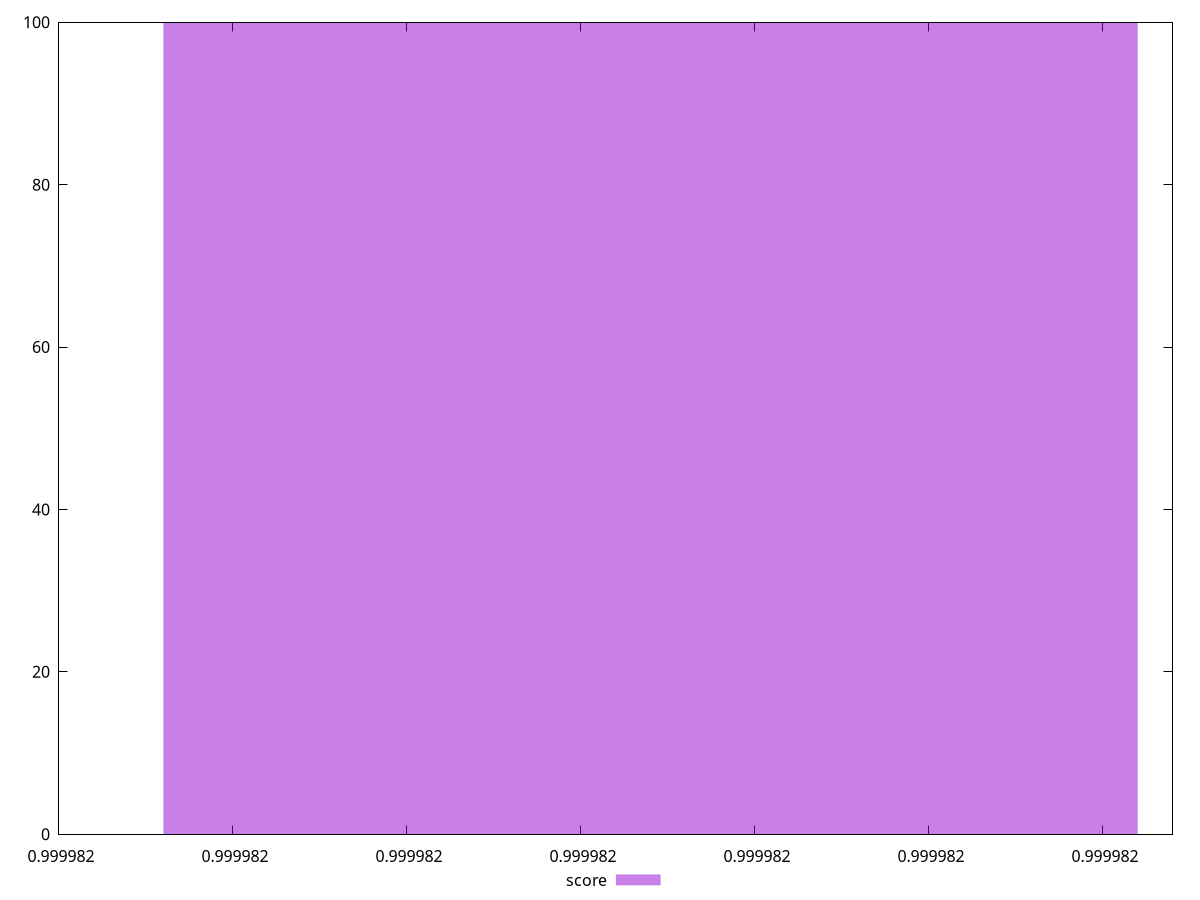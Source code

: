reset
set terminal svg size 640, 490 enhanced background rgb 'white'
set output "reprap/uses-long-cache-ttl/samples/pages+cached+noexternal+nofonts+nosvg+noimg+nocss+nojs/score/histogram.svg"

$score <<EOF
0.9999819950158799 100
EOF

set key outside below
set boxwidth 3.0151019046733304e-15
set yrange [0:100]
set style fill transparent solid 0.5 noborder

plot \
  $score title "score" with boxes, \


reset